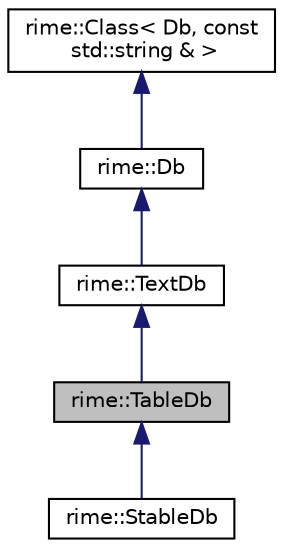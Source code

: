 digraph "rime::TableDb"
{
  edge [fontname="Helvetica",fontsize="10",labelfontname="Helvetica",labelfontsize="10"];
  node [fontname="Helvetica",fontsize="10",shape=record];
  Node1 [label="rime::TableDb",height=0.2,width=0.4,color="black", fillcolor="grey75", style="filled" fontcolor="black"];
  Node2 -> Node1 [dir="back",color="midnightblue",fontsize="10",style="solid",fontname="Helvetica"];
  Node2 [label="rime::TextDb",height=0.2,width=0.4,color="black", fillcolor="white", style="filled",URL="$a00213.html"];
  Node3 -> Node2 [dir="back",color="midnightblue",fontsize="10",style="solid",fontname="Helvetica"];
  Node3 [label="rime::Db",height=0.2,width=0.4,color="black", fillcolor="white", style="filled",URL="$a00045.html"];
  Node4 -> Node3 [dir="back",color="midnightblue",fontsize="10",style="solid",fontname="Helvetica"];
  Node4 [label="rime::Class\< Db, const\l std::string & \>",height=0.2,width=0.4,color="black", fillcolor="white", style="filled",URL="$a00017.html"];
  Node1 -> Node5 [dir="back",color="midnightblue",fontsize="10",style="solid",fontname="Helvetica"];
  Node5 [label="rime::StableDb",height=0.2,width=0.4,color="black", fillcolor="white", style="filled",URL="$a00188.html"];
}
